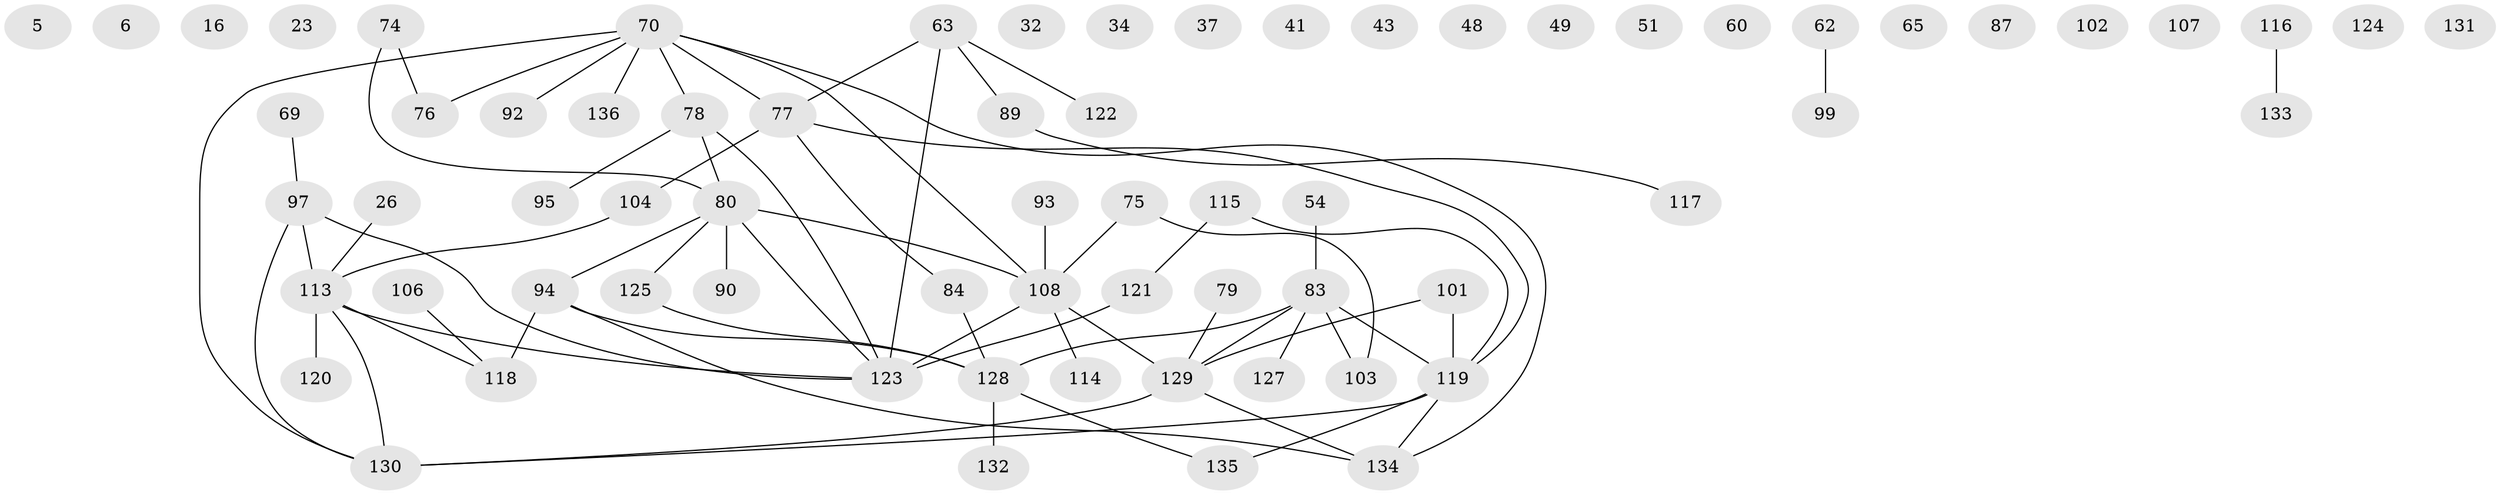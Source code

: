 // original degree distribution, {2: 0.22794117647058823, 0: 0.13970588235294118, 3: 0.21323529411764705, 1: 0.23529411764705882, 5: 0.11029411764705882, 4: 0.051470588235294115, 6: 0.022058823529411766}
// Generated by graph-tools (version 1.1) at 2025/40/03/09/25 04:40:30]
// undirected, 68 vertices, 69 edges
graph export_dot {
graph [start="1"]
  node [color=gray90,style=filled];
  5;
  6;
  16;
  23;
  26;
  32;
  34;
  37;
  41;
  43;
  48;
  49;
  51;
  54;
  60;
  62;
  63 [super="+28"];
  65;
  69;
  70 [super="+18"];
  74;
  75;
  76;
  77;
  78;
  79;
  80 [super="+46+45"];
  83 [super="+25+39+36+66"];
  84 [super="+17"];
  87;
  89 [super="+40"];
  90 [super="+33"];
  92;
  93;
  94 [super="+73"];
  95;
  97 [super="+22+52"];
  99;
  101;
  102;
  103 [super="+47+42"];
  104;
  106;
  107;
  108 [super="+15+58"];
  113 [super="+110+96"];
  114;
  115 [super="+98"];
  116;
  117;
  118;
  119 [super="+67+91+111"];
  120;
  121 [super="+81"];
  122;
  123 [super="+105"];
  124;
  125 [super="+19"];
  127;
  128 [super="+68+126+86"];
  129 [super="+38+31"];
  130 [super="+112+109"];
  131;
  132;
  133;
  134 [super="+57+61+50+10"];
  135 [super="+27+88"];
  136 [super="+29"];
  26 -- 113;
  54 -- 83;
  62 -- 99;
  63 -- 77 [weight=2];
  63 -- 123 [weight=3];
  63 -- 122;
  63 -- 89;
  69 -- 97;
  70 -- 77;
  70 -- 92;
  70 -- 136;
  70 -- 76;
  70 -- 78;
  70 -- 108;
  70 -- 134;
  70 -- 130;
  74 -- 76;
  74 -- 80;
  75 -- 103;
  75 -- 108;
  77 -- 104;
  77 -- 119;
  77 -- 84;
  78 -- 80;
  78 -- 95;
  78 -- 123;
  79 -- 129;
  80 -- 108 [weight=2];
  80 -- 94;
  80 -- 125;
  80 -- 90;
  80 -- 123;
  83 -- 103;
  83 -- 129 [weight=2];
  83 -- 128 [weight=3];
  83 -- 127;
  83 -- 119 [weight=2];
  84 -- 128;
  89 -- 117;
  93 -- 108;
  94 -- 118 [weight=2];
  94 -- 134;
  94 -- 128;
  97 -- 123;
  97 -- 130;
  97 -- 113 [weight=2];
  101 -- 129;
  101 -- 119;
  104 -- 113;
  106 -- 118;
  108 -- 114;
  108 -- 129 [weight=2];
  108 -- 123;
  113 -- 130;
  113 -- 123 [weight=2];
  113 -- 118;
  113 -- 120;
  115 -- 119;
  115 -- 121;
  116 -- 133;
  119 -- 135;
  119 -- 134;
  119 -- 130;
  121 -- 123 [weight=3];
  125 -- 128;
  128 -- 132;
  128 -- 135;
  129 -- 134;
  129 -- 130;
}
